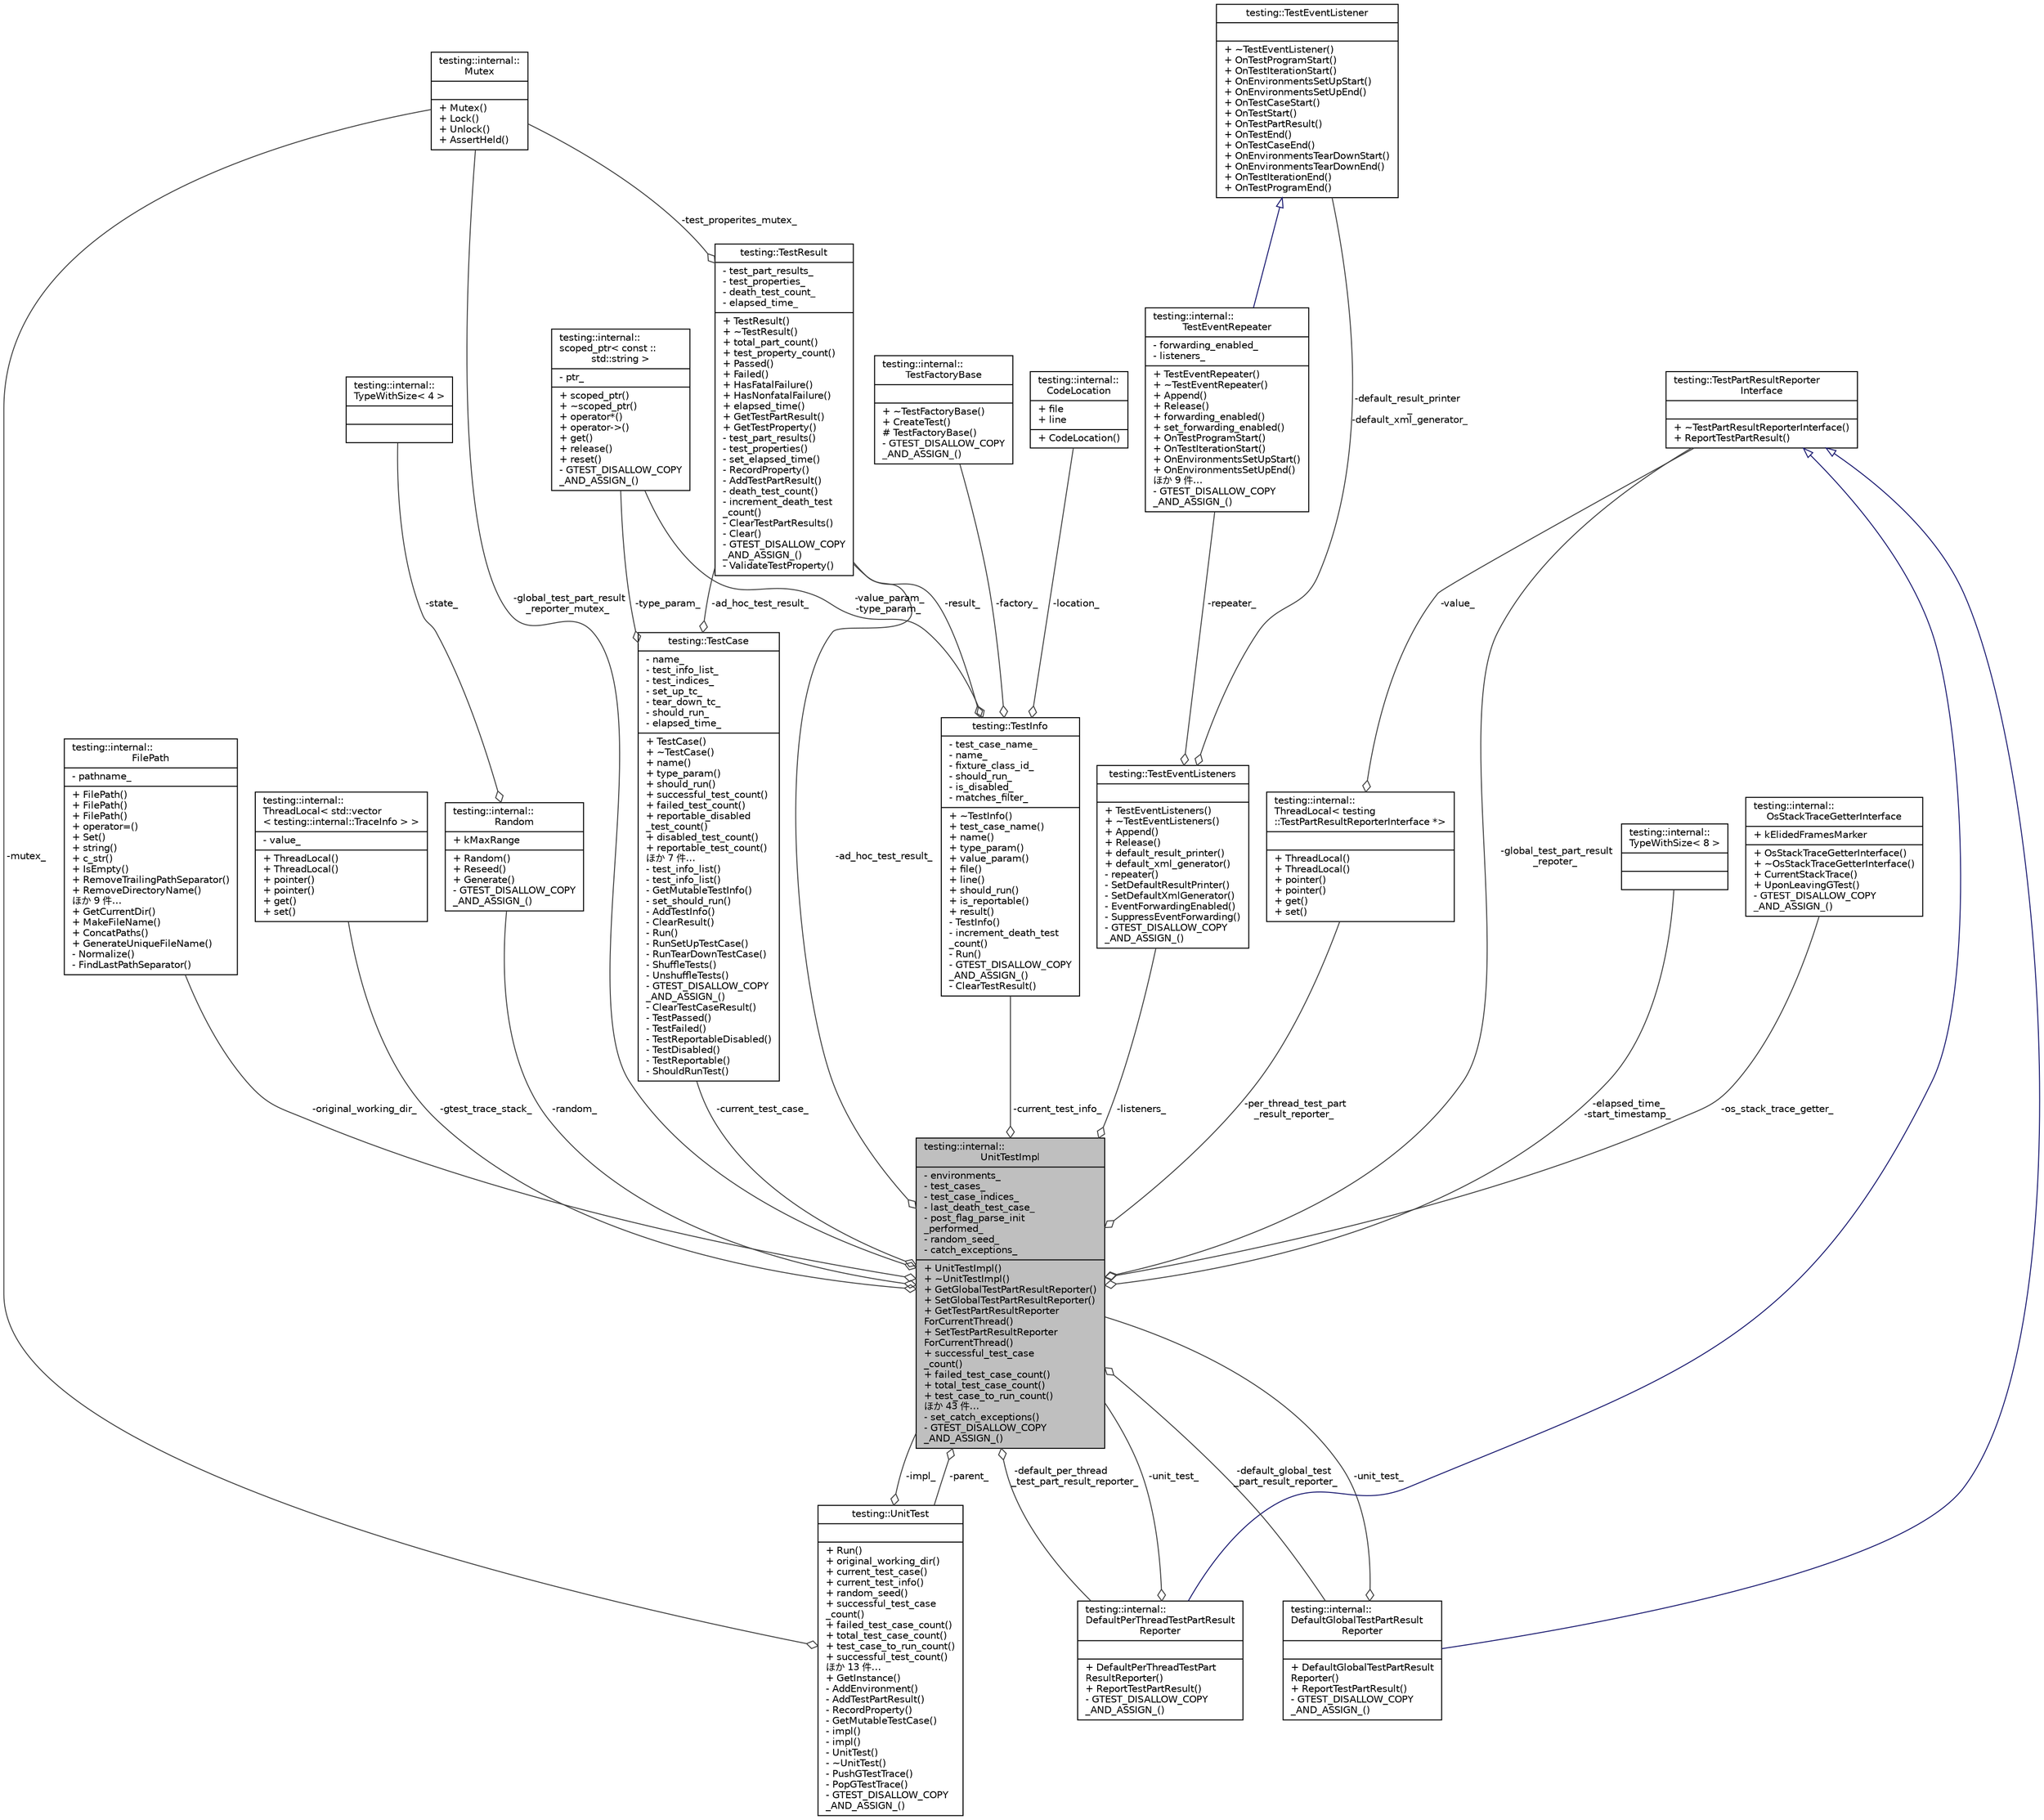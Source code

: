 digraph "testing::internal::UnitTestImpl"
{
  edge [fontname="Helvetica",fontsize="10",labelfontname="Helvetica",labelfontsize="10"];
  node [fontname="Helvetica",fontsize="10",shape=record];
  Node1 [label="{testing::internal::\lUnitTestImpl\n|- environments_\l- test_cases_\l- test_case_indices_\l- last_death_test_case_\l- post_flag_parse_init\l_performed_\l- random_seed_\l- catch_exceptions_\l|+ UnitTestImpl()\l+ ~UnitTestImpl()\l+ GetGlobalTestPartResultReporter()\l+ SetGlobalTestPartResultReporter()\l+ GetTestPartResultReporter\lForCurrentThread()\l+ SetTestPartResultReporter\lForCurrentThread()\l+ successful_test_case\l_count()\l+ failed_test_case_count()\l+ total_test_case_count()\l+ test_case_to_run_count()\lほか 43 件…\l- set_catch_exceptions()\l- GTEST_DISALLOW_COPY\l_AND_ASSIGN_()\l}",height=0.2,width=0.4,color="black", fillcolor="grey75", style="filled", fontcolor="black"];
  Node2 -> Node1 [color="grey25",fontsize="10",style="solid",label=" -random_" ,arrowhead="odiamond",fontname="Helvetica"];
  Node2 [label="{testing::internal::\lRandom\n|+ kMaxRange\l|+ Random()\l+ Reseed()\l+ Generate()\l- GTEST_DISALLOW_COPY\l_AND_ASSIGN_()\l}",height=0.2,width=0.4,color="black", fillcolor="white", style="filled",URL="$db/da2/classtesting_1_1internal_1_1_random.html"];
  Node3 -> Node2 [color="grey25",fontsize="10",style="solid",label=" -state_" ,arrowhead="odiamond",fontname="Helvetica"];
  Node3 [label="{testing::internal::\lTypeWithSize\< 4 \>\n||}",height=0.2,width=0.4,color="black", fillcolor="white", style="filled",URL="$d1/d9a/classtesting_1_1internal_1_1_type_with_size_3_014_01_4.html"];
  Node4 -> Node1 [color="grey25",fontsize="10",style="solid",label=" -ad_hoc_test_result_" ,arrowhead="odiamond",fontname="Helvetica"];
  Node4 [label="{testing::TestResult\n|- test_part_results_\l- test_properties_\l- death_test_count_\l- elapsed_time_\l|+ TestResult()\l+ ~TestResult()\l+ total_part_count()\l+ test_property_count()\l+ Passed()\l+ Failed()\l+ HasFatalFailure()\l+ HasNonfatalFailure()\l+ elapsed_time()\l+ GetTestPartResult()\l+ GetTestProperty()\l- test_part_results()\l- test_properties()\l- set_elapsed_time()\l- RecordProperty()\l- AddTestPartResult()\l- death_test_count()\l- increment_death_test\l_count()\l- ClearTestPartResults()\l- Clear()\l- GTEST_DISALLOW_COPY\l_AND_ASSIGN_()\l- ValidateTestProperty()\l}",height=0.2,width=0.4,color="black", fillcolor="white", style="filled",URL="$d1/d69/classtesting_1_1_test_result.html"];
  Node5 -> Node4 [color="grey25",fontsize="10",style="solid",label=" -test_properites_mutex_" ,arrowhead="odiamond",fontname="Helvetica"];
  Node5 [label="{testing::internal::\lMutex\n||+ Mutex()\l+ Lock()\l+ Unlock()\l+ AssertHeld()\l}",height=0.2,width=0.4,color="black", fillcolor="white", style="filled",URL="$d8/d77/classtesting_1_1internal_1_1_mutex.html"];
  Node6 -> Node1 [color="grey25",fontsize="10",style="solid",label=" -parent_" ,arrowhead="odiamond",fontname="Helvetica"];
  Node6 [label="{testing::UnitTest\n||+ Run()\l+ original_working_dir()\l+ current_test_case()\l+ current_test_info()\l+ random_seed()\l+ successful_test_case\l_count()\l+ failed_test_case_count()\l+ total_test_case_count()\l+ test_case_to_run_count()\l+ successful_test_count()\lほか 13 件…\l+ GetInstance()\l- AddEnvironment()\l- AddTestPartResult()\l- RecordProperty()\l- GetMutableTestCase()\l- impl()\l- impl()\l- UnitTest()\l- ~UnitTest()\l- PushGTestTrace()\l- PopGTestTrace()\l- GTEST_DISALLOW_COPY\l_AND_ASSIGN_()\l}",height=0.2,width=0.4,color="black", fillcolor="white", style="filled",URL="$d7/d47/classtesting_1_1_unit_test.html"];
  Node1 -> Node6 [color="grey25",fontsize="10",style="solid",label=" -impl_" ,arrowhead="odiamond",fontname="Helvetica"];
  Node5 -> Node6 [color="grey25",fontsize="10",style="solid",label=" -mutex_" ,arrowhead="odiamond",fontname="Helvetica"];
  Node7 -> Node1 [color="grey25",fontsize="10",style="solid",label=" -elapsed_time_\n-start_timestamp_" ,arrowhead="odiamond",fontname="Helvetica"];
  Node7 [label="{testing::internal::\lTypeWithSize\< 8 \>\n||}",height=0.2,width=0.4,color="black", fillcolor="white", style="filled",URL="$dc/d95/classtesting_1_1internal_1_1_type_with_size_3_018_01_4.html"];
  Node8 -> Node1 [color="grey25",fontsize="10",style="solid",label=" -global_test_part_result\l_repoter_" ,arrowhead="odiamond",fontname="Helvetica"];
  Node8 [label="{testing::TestPartResultReporter\lInterface\n||+ ~TestPartResultReporterInterface()\l+ ReportTestPartResult()\l}",height=0.2,width=0.4,color="black", fillcolor="white", style="filled",URL="$da/d6e/classtesting_1_1_test_part_result_reporter_interface.html"];
  Node9 -> Node1 [color="grey25",fontsize="10",style="solid",label=" -os_stack_trace_getter_" ,arrowhead="odiamond",fontname="Helvetica"];
  Node9 [label="{testing::internal::\lOsStackTraceGetterInterface\n|+ kElidedFramesMarker\l|+ OsStackTraceGetterInterface()\l+ ~OsStackTraceGetterInterface()\l+ CurrentStackTrace()\l+ UponLeavingGTest()\l- GTEST_DISALLOW_COPY\l_AND_ASSIGN_()\l}",height=0.2,width=0.4,color="black", fillcolor="white", style="filled",URL="$d7/d10/classtesting_1_1internal_1_1_os_stack_trace_getter_interface.html"];
  Node10 -> Node1 [color="grey25",fontsize="10",style="solid",label=" -listeners_" ,arrowhead="odiamond",fontname="Helvetica"];
  Node10 [label="{testing::TestEventListeners\n||+ TestEventListeners()\l+ ~TestEventListeners()\l+ Append()\l+ Release()\l+ default_result_printer()\l+ default_xml_generator()\l- repeater()\l- SetDefaultResultPrinter()\l- SetDefaultXmlGenerator()\l- EventForwardingEnabled()\l- SuppressEventForwarding()\l- GTEST_DISALLOW_COPY\l_AND_ASSIGN_()\l}",height=0.2,width=0.4,color="black", fillcolor="white", style="filled",URL="$df/dab/classtesting_1_1_test_event_listeners.html"];
  Node11 -> Node10 [color="grey25",fontsize="10",style="solid",label=" -repeater_" ,arrowhead="odiamond",fontname="Helvetica"];
  Node11 [label="{testing::internal::\lTestEventRepeater\n|- forwarding_enabled_\l- listeners_\l|+ TestEventRepeater()\l+ ~TestEventRepeater()\l+ Append()\l+ Release()\l+ forwarding_enabled()\l+ set_forwarding_enabled()\l+ OnTestProgramStart()\l+ OnTestIterationStart()\l+ OnEnvironmentsSetUpStart()\l+ OnEnvironmentsSetUpEnd()\lほか 9 件…\l- GTEST_DISALLOW_COPY\l_AND_ASSIGN_()\l}",height=0.2,width=0.4,color="black", fillcolor="white", style="filled",URL="$d2/d7d/classtesting_1_1internal_1_1_test_event_repeater.html"];
  Node12 -> Node11 [dir="back",color="midnightblue",fontsize="10",style="solid",arrowtail="onormal",fontname="Helvetica"];
  Node12 [label="{testing::TestEventListener\n||+ ~TestEventListener()\l+ OnTestProgramStart()\l+ OnTestIterationStart()\l+ OnEnvironmentsSetUpStart()\l+ OnEnvironmentsSetUpEnd()\l+ OnTestCaseStart()\l+ OnTestStart()\l+ OnTestPartResult()\l+ OnTestEnd()\l+ OnTestCaseEnd()\l+ OnEnvironmentsTearDownStart()\l+ OnEnvironmentsTearDownEnd()\l+ OnTestIterationEnd()\l+ OnTestProgramEnd()\l}",height=0.2,width=0.4,color="black", fillcolor="white", style="filled",URL="$d1/d46/classtesting_1_1_test_event_listener.html"];
  Node12 -> Node10 [color="grey25",fontsize="10",style="solid",label=" -default_result_printer\l_\n-default_xml_generator_" ,arrowhead="odiamond",fontname="Helvetica"];
  Node13 -> Node1 [color="grey25",fontsize="10",style="solid",label=" -original_working_dir_" ,arrowhead="odiamond",fontname="Helvetica"];
  Node13 [label="{testing::internal::\lFilePath\n|- pathname_\l|+ FilePath()\l+ FilePath()\l+ FilePath()\l+ operator=()\l+ Set()\l+ string()\l+ c_str()\l+ IsEmpty()\l+ RemoveTrailingPathSeparator()\l+ RemoveDirectoryName()\lほか 9 件…\l+ GetCurrentDir()\l+ MakeFileName()\l+ ConcatPaths()\l+ GenerateUniqueFileName()\l- Normalize()\l- FindLastPathSeparator()\l}",height=0.2,width=0.4,color="black", fillcolor="white", style="filled",URL="$de/d14/classtesting_1_1internal_1_1_file_path.html"];
  Node5 -> Node1 [color="grey25",fontsize="10",style="solid",label=" -global_test_part_result\l_reporter_mutex_" ,arrowhead="odiamond",fontname="Helvetica"];
  Node14 -> Node1 [color="grey25",fontsize="10",style="solid",label=" -default_global_test\l_part_result_reporter_" ,arrowhead="odiamond",fontname="Helvetica"];
  Node14 [label="{testing::internal::\lDefaultGlobalTestPartResult\lReporter\n||+ DefaultGlobalTestPartResult\lReporter()\l+ ReportTestPartResult()\l- GTEST_DISALLOW_COPY\l_AND_ASSIGN_()\l}",height=0.2,width=0.4,color="black", fillcolor="white", style="filled",URL="$d5/d5b/classtesting_1_1internal_1_1_default_global_test_part_result_reporter.html"];
  Node8 -> Node14 [dir="back",color="midnightblue",fontsize="10",style="solid",arrowtail="onormal",fontname="Helvetica"];
  Node1 -> Node14 [color="grey25",fontsize="10",style="solid",label=" -unit_test_" ,arrowhead="odiamond",fontname="Helvetica"];
  Node15 -> Node1 [color="grey25",fontsize="10",style="solid",label=" -default_per_thread\l_test_part_result_reporter_" ,arrowhead="odiamond",fontname="Helvetica"];
  Node15 [label="{testing::internal::\lDefaultPerThreadTestPartResult\lReporter\n||+ DefaultPerThreadTestPart\lResultReporter()\l+ ReportTestPartResult()\l- GTEST_DISALLOW_COPY\l_AND_ASSIGN_()\l}",height=0.2,width=0.4,color="black", fillcolor="white", style="filled",URL="$d0/d60/classtesting_1_1internal_1_1_default_per_thread_test_part_result_reporter.html"];
  Node8 -> Node15 [dir="back",color="midnightblue",fontsize="10",style="solid",arrowtail="onormal",fontname="Helvetica"];
  Node1 -> Node15 [color="grey25",fontsize="10",style="solid",label=" -unit_test_" ,arrowhead="odiamond",fontname="Helvetica"];
  Node16 -> Node1 [color="grey25",fontsize="10",style="solid",label=" -gtest_trace_stack_" ,arrowhead="odiamond",fontname="Helvetica"];
  Node16 [label="{testing::internal::\lThreadLocal\< std::vector\l\< testing::internal::TraceInfo \> \>\n|- value_\l|+ ThreadLocal()\l+ ThreadLocal()\l+ pointer()\l+ pointer()\l+ get()\l+ set()\l}",height=0.2,width=0.4,color="black", fillcolor="white", style="filled",URL="$dd/d13/classtesting_1_1internal_1_1_thread_local.html"];
  Node17 -> Node1 [color="grey25",fontsize="10",style="solid",label=" -current_test_case_" ,arrowhead="odiamond",fontname="Helvetica"];
  Node17 [label="{testing::TestCase\n|- name_\l- test_info_list_\l- test_indices_\l- set_up_tc_\l- tear_down_tc_\l- should_run_\l- elapsed_time_\l|+ TestCase()\l+ ~TestCase()\l+ name()\l+ type_param()\l+ should_run()\l+ successful_test_count()\l+ failed_test_count()\l+ reportable_disabled\l_test_count()\l+ disabled_test_count()\l+ reportable_test_count()\lほか 7 件…\l- test_info_list()\l- test_info_list()\l- GetMutableTestInfo()\l- set_should_run()\l- AddTestInfo()\l- ClearResult()\l- Run()\l- RunSetUpTestCase()\l- RunTearDownTestCase()\l- ShuffleTests()\l- UnshuffleTests()\l- GTEST_DISALLOW_COPY\l_AND_ASSIGN_()\l- ClearTestCaseResult()\l- TestPassed()\l- TestFailed()\l- TestReportableDisabled()\l- TestDisabled()\l- TestReportable()\l- ShouldRunTest()\l}",height=0.2,width=0.4,color="black", fillcolor="white", style="filled",URL="$d0/dfa/classtesting_1_1_test_case.html"];
  Node4 -> Node17 [color="grey25",fontsize="10",style="solid",label=" -ad_hoc_test_result_" ,arrowhead="odiamond",fontname="Helvetica"];
  Node18 -> Node17 [color="grey25",fontsize="10",style="solid",label=" -type_param_" ,arrowhead="odiamond",fontname="Helvetica"];
  Node18 [label="{testing::internal::\lscoped_ptr\< const ::\lstd::string \>\n|- ptr_\l|+ scoped_ptr()\l+ ~scoped_ptr()\l+ operator*()\l+ operator-\>()\l+ get()\l+ release()\l+ reset()\l- GTEST_DISALLOW_COPY\l_AND_ASSIGN_()\l}",height=0.2,width=0.4,color="black", fillcolor="white", style="filled",URL="$de/d6a/classtesting_1_1internal_1_1scoped__ptr.html"];
  Node19 -> Node1 [color="grey25",fontsize="10",style="solid",label=" -per_thread_test_part\l_result_reporter_" ,arrowhead="odiamond",fontname="Helvetica"];
  Node19 [label="{testing::internal::\lThreadLocal\< testing\l::TestPartResultReporterInterface *\>\n||+ ThreadLocal()\l+ ThreadLocal()\l+ pointer()\l+ pointer()\l+ get()\l+ set()\l}",height=0.2,width=0.4,color="black", fillcolor="white", style="filled",URL="$dd/d13/classtesting_1_1internal_1_1_thread_local.html"];
  Node8 -> Node19 [color="grey25",fontsize="10",style="solid",label=" -value_" ,arrowhead="odiamond",fontname="Helvetica"];
  Node20 -> Node1 [color="grey25",fontsize="10",style="solid",label=" -current_test_info_" ,arrowhead="odiamond",fontname="Helvetica"];
  Node20 [label="{testing::TestInfo\n|- test_case_name_\l- name_\l- fixture_class_id_\l- should_run_\l- is_disabled_\l- matches_filter_\l|+ ~TestInfo()\l+ test_case_name()\l+ name()\l+ type_param()\l+ value_param()\l+ file()\l+ line()\l+ should_run()\l+ is_reportable()\l+ result()\l- TestInfo()\l- increment_death_test\l_count()\l- Run()\l- GTEST_DISALLOW_COPY\l_AND_ASSIGN_()\l- ClearTestResult()\l}",height=0.2,width=0.4,color="black", fillcolor="white", style="filled",URL="$d1/d79/classtesting_1_1_test_info.html"];
  Node4 -> Node20 [color="grey25",fontsize="10",style="solid",label=" -result_" ,arrowhead="odiamond",fontname="Helvetica"];
  Node21 -> Node20 [color="grey25",fontsize="10",style="solid",label=" -factory_" ,arrowhead="odiamond",fontname="Helvetica"];
  Node21 [label="{testing::internal::\lTestFactoryBase\n||+ ~TestFactoryBase()\l+ CreateTest()\l# TestFactoryBase()\l- GTEST_DISALLOW_COPY\l_AND_ASSIGN_()\l}",height=0.2,width=0.4,color="black", fillcolor="white", style="filled",URL="$d8/d8b/classtesting_1_1internal_1_1_test_factory_base.html"];
  Node22 -> Node20 [color="grey25",fontsize="10",style="solid",label=" -location_" ,arrowhead="odiamond",fontname="Helvetica"];
  Node22 [label="{testing::internal::\lCodeLocation\n|+ file\l+ line\l|+ CodeLocation()\l}",height=0.2,width=0.4,color="black", fillcolor="white", style="filled",URL="$d7/d69/structtesting_1_1internal_1_1_code_location.html"];
  Node18 -> Node20 [color="grey25",fontsize="10",style="solid",label=" -value_param_\n-type_param_" ,arrowhead="odiamond",fontname="Helvetica"];
}
